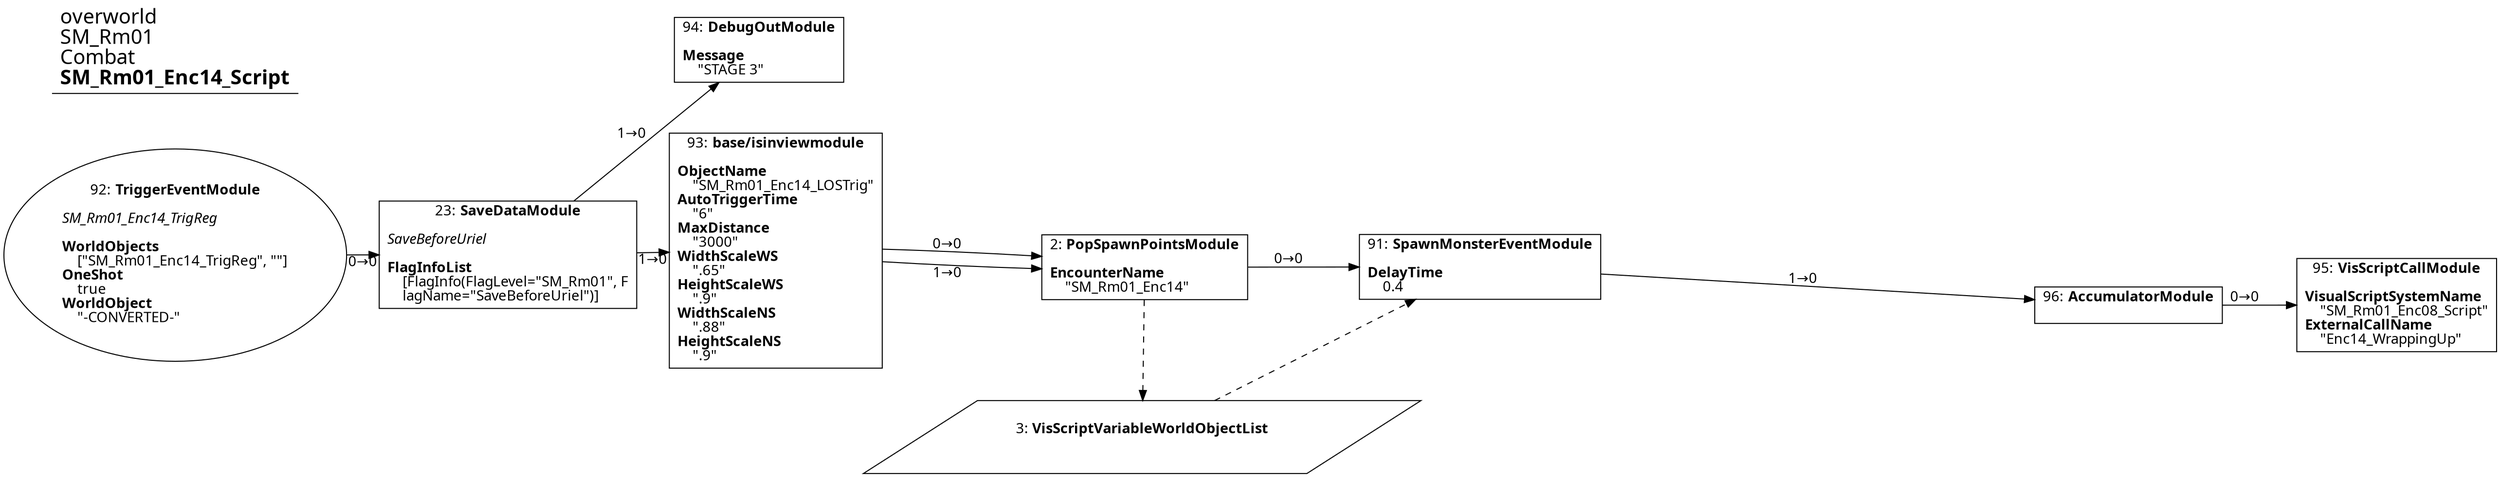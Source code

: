 digraph {
    layout = fdp;
    overlap = prism;
    sep = "+16";
    splines = spline;

    node [ shape = box ];

    graph [ fontname = "Segoe UI" ];
    node [ fontname = "Segoe UI" ];
    edge [ fontname = "Segoe UI" ];

    2 [ label = <2: <b>PopSpawnPointsModule</b><br/><br/><b>EncounterName</b><br align="left"/>    &quot;SM_Rm01_Enc14&quot;<br align="left"/>> ];
    2 [ pos = "0.358,-0.193!" ];
    2 -> 91 [ label = "0→0" ];
    2 -> 3 [ style = dashed ];

    3 [ label = <3: <b>VisScriptVariableWorldObjectList</b><br/><br/>> ];
    3 [ shape = parallelogram ]
    3 [ pos = "0.354,-0.32900003!" ];

    23 [ label = <23: <b>SaveDataModule</b><br/><br/><i>SaveBeforeUriel<br align="left"/></i><br align="left"/><b>FlagInfoList</b><br align="left"/>    [FlagInfo(FlagLevel=&quot;SM_Rm01&quot;, F<br align="left"/>    lagName=&quot;SaveBeforeUriel&quot;)]<br align="left"/>> ];
    23 [ pos = "-0.132,-0.185!" ];
    23 -> 93 [ label = "1→0" ];
    23 -> 94 [ label = "1→0" ];

    91 [ label = <91: <b>SpawnMonsterEventModule</b><br/><br/><b>DelayTime</b><br align="left"/>    0.4<br align="left"/>> ];
    91 [ pos = "0.63100004,-0.193!" ];
    91 -> 96 [ label = "1→0" ];
    3 -> 91 [ style = dashed ];

    92 [ label = <92: <b>TriggerEventModule</b><br/><br/><i>SM_Rm01_Enc14_TrigReg<br align="left"/></i><br align="left"/><b>WorldObjects</b><br align="left"/>    [&quot;SM_Rm01_Enc14_TrigReg&quot;, &quot;&quot;]<br align="left"/><b>OneShot</b><br align="left"/>    true<br align="left"/><b>WorldObject</b><br align="left"/>    &quot;-CONVERTED-&quot;<br align="left"/>> ];
    92 [ shape = oval ]
    92 [ pos = "-0.404,-0.185!" ];
    92 -> 23 [ label = "0→0" ];

    93 [ label = <93: <b>base/isinviewmodule</b><br/><br/><b>ObjectName</b><br align="left"/>    &quot;SM_Rm01_Enc14_LOSTrig&quot;<br align="left"/><b>AutoTriggerTime</b><br align="left"/>    &quot;6&quot;<br align="left"/><b>MaxDistance</b><br align="left"/>    &quot;3000&quot;<br align="left"/><b>WidthScaleWS</b><br align="left"/>    &quot;.65&quot;<br align="left"/><b>HeightScaleWS</b><br align="left"/>    &quot;.9&quot;<br align="left"/><b>WidthScaleNS</b><br align="left"/>    &quot;.88&quot;<br align="left"/><b>HeightScaleNS</b><br align="left"/>    &quot;.9&quot;<br align="left"/>> ];
    93 [ pos = "0.065000005,-0.18200001!" ];
    93 -> 2 [ label = "0→0" ];
    93 -> 2 [ label = "1→0" ];

    94 [ label = <94: <b>DebugOutModule</b><br/><br/><b>Message</b><br align="left"/>    &quot;STAGE 3&quot;<br align="left"/>> ];
    94 [ pos = "0.057000004,-0.020000001!" ];

    95 [ label = <95: <b>VisScriptCallModule</b><br/><br/><b>VisualScriptSystemName</b><br align="left"/>    &quot;SM_Rm01_Enc08_Script&quot;<br align="left"/><b>ExternalCallName</b><br align="left"/>    &quot;Enc14_WrappingUp&quot;<br align="left"/>> ];
    95 [ pos = "1.3740001,-0.22500001!" ];

    96 [ label = <96: <b>AccumulatorModule</b><br/><br/>> ];
    96 [ pos = "1.1580001,-0.22500001!" ];
    96 -> 95 [ label = "0→0" ];

    title [ pos = "-0.40500003,-0.019000001!" ];
    title [ shape = underline ];
    title [ label = <<font point-size="20">overworld<br align="left"/>SM_Rm01<br align="left"/>Combat<br align="left"/><b>SM_Rm01_Enc14_Script</b><br align="left"/></font>> ];
}
